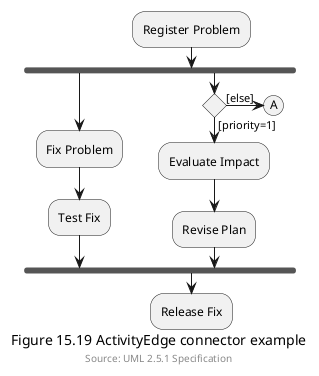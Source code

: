 @startuml
:Register Problem;
fork
:Fix Problem;
:Test Fix;
fork again
if () then ([priority=1])
:Evaluate Impact;
:Revise Plan;
else ([else])
(A)
endif
endfork
:Release Fix;

caption Figure 15.19 ActivityEdge connector example
footer Source: UML 2.5.1 Specification

@enduml